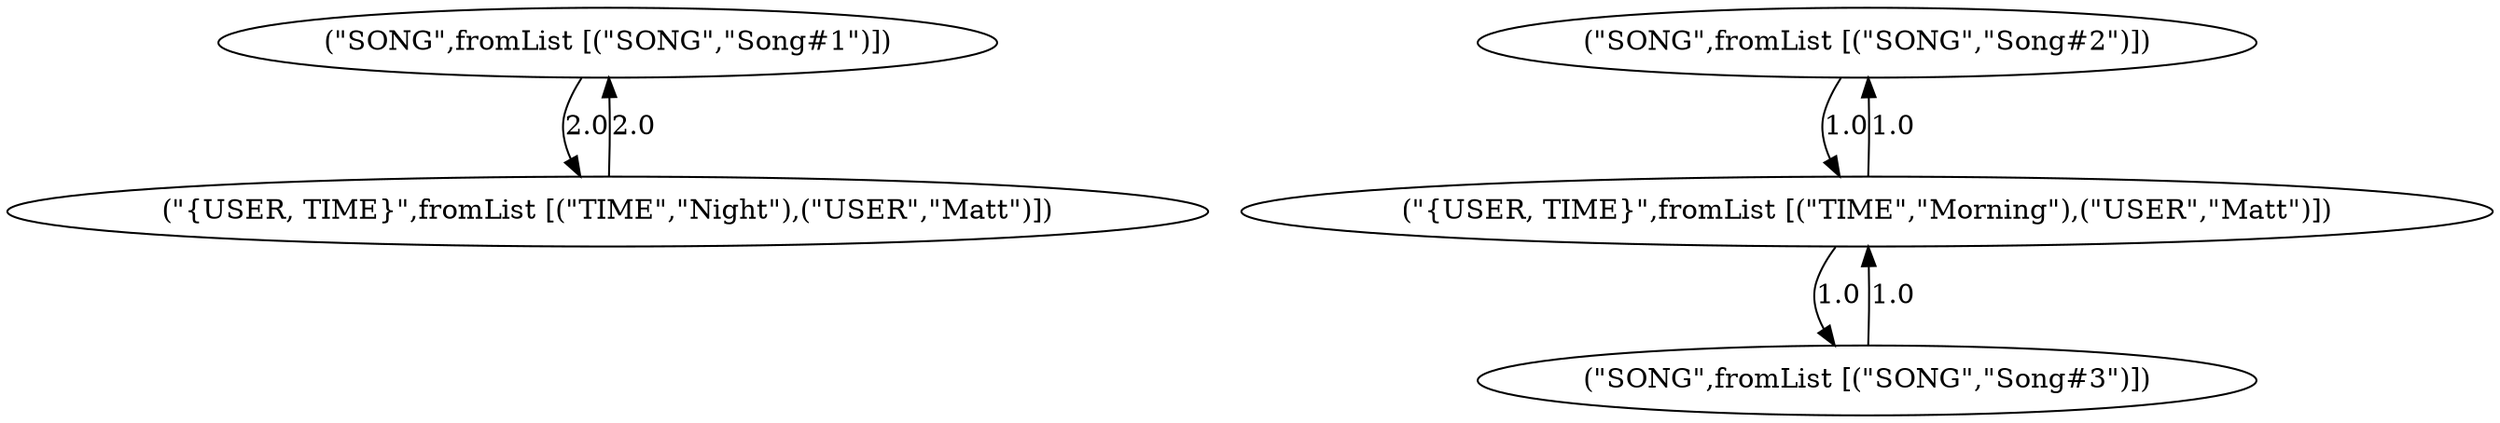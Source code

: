 digraph G {
1 -> 5[label="2.0"];
2 -> 4[label="1.0"];
3 -> 4[label="1.0"];
4 -> 3[label="1.0"];
4 -> 2[label="1.0"];
5 -> 1[label="2.0"];
1 [label="(\"SONG\",fromList [(\"SONG\",\"Song#1\")])"];
2 [label="(\"SONG\",fromList [(\"SONG\",\"Song#2\")])"];
3 [label="(\"SONG\",fromList [(\"SONG\",\"Song#3\")])"];
4 [label="(\"{USER, TIME}\",fromList [(\"TIME\",\"Morning\"),(\"USER\",\"Matt\")])"];
5 [label="(\"{USER, TIME}\",fromList [(\"TIME\",\"Night\"),(\"USER\",\"Matt\")])"];
}